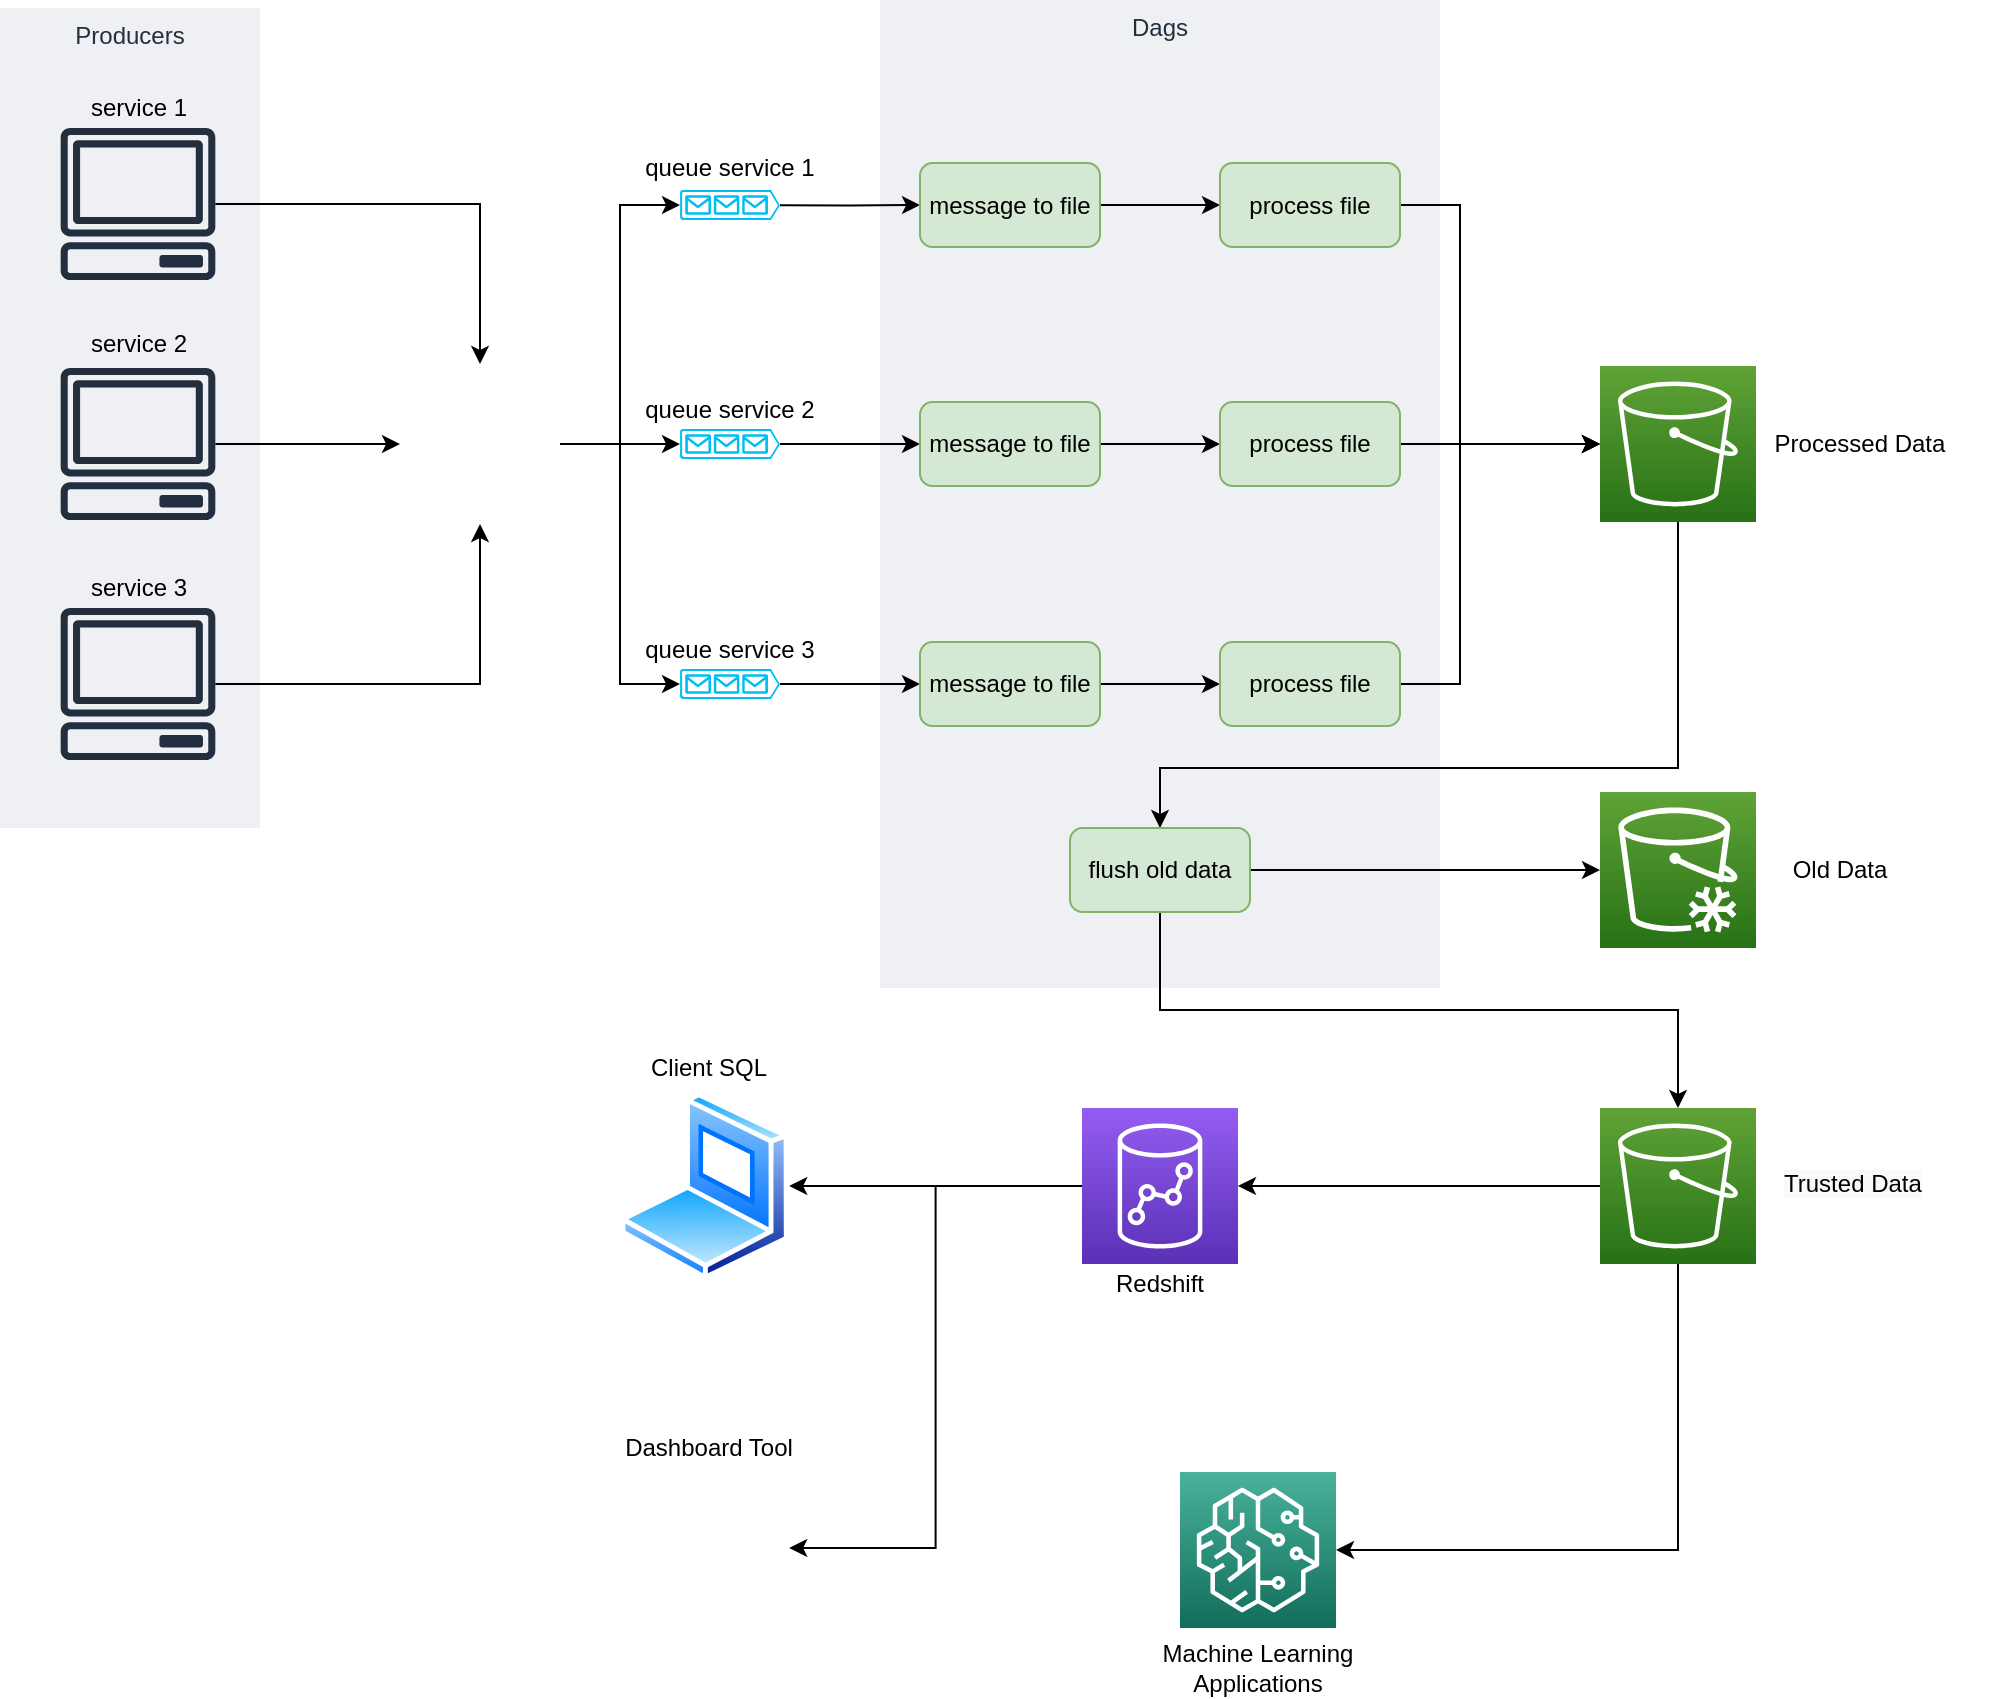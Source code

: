 <mxfile version="13.6.5" type="device"><diagram id="l-oAeEIil7VES-t8uhLD" name="Page-1"><mxGraphModel dx="782" dy="441" grid="1" gridSize="10" guides="1" tooltips="1" connect="1" arrows="1" fold="1" page="1" pageScale="1" pageWidth="850" pageHeight="1100" math="0" shadow="0"><root><mxCell id="0"/><mxCell id="1" parent="0"/><mxCell id="vB4gxbvVN1kazl4kuBnm-22" value="Dags" style="fillColor=#EFF0F3;strokeColor=none;dashed=0;verticalAlign=top;fontStyle=0;fontColor=#232F3D;" vertex="1" parent="1"><mxGeometry x="440" y="36" width="280" height="494" as="geometry"/></mxCell><mxCell id="vB4gxbvVN1kazl4kuBnm-20" value="Producers" style="fillColor=#EFF0F3;strokeColor=none;dashed=0;verticalAlign=top;fontStyle=0;fontColor=#232F3D;" vertex="1" parent="1"><mxGeometry y="40" width="130" height="410" as="geometry"/></mxCell><mxCell id="vB4gxbvVN1kazl4kuBnm-11" style="edgeStyle=orthogonalEdgeStyle;rounded=0;orthogonalLoop=1;jettySize=auto;html=1;entryX=0;entryY=0.5;entryDx=0;entryDy=0;entryPerimeter=0;" edge="1" parent="1" source="vB4gxbvVN1kazl4kuBnm-1" target="vB4gxbvVN1kazl4kuBnm-8"><mxGeometry relative="1" as="geometry"/></mxCell><mxCell id="vB4gxbvVN1kazl4kuBnm-12" style="edgeStyle=orthogonalEdgeStyle;rounded=0;orthogonalLoop=1;jettySize=auto;html=1;entryX=0;entryY=0.5;entryDx=0;entryDy=0;entryPerimeter=0;" edge="1" parent="1" source="vB4gxbvVN1kazl4kuBnm-1" target="vB4gxbvVN1kazl4kuBnm-9"><mxGeometry relative="1" as="geometry"/></mxCell><mxCell id="vB4gxbvVN1kazl4kuBnm-13" style="edgeStyle=orthogonalEdgeStyle;rounded=0;orthogonalLoop=1;jettySize=auto;html=1;entryX=0;entryY=0.5;entryDx=0;entryDy=0;entryPerimeter=0;" edge="1" parent="1" source="vB4gxbvVN1kazl4kuBnm-1" target="vB4gxbvVN1kazl4kuBnm-10"><mxGeometry relative="1" as="geometry"/></mxCell><mxCell id="vB4gxbvVN1kazl4kuBnm-1" value="" style="shape=image;verticalLabelPosition=bottom;labelBackgroundColor=#ffffff;verticalAlign=top;aspect=fixed;imageAspect=0;image=https://pbs.twimg.com/profile_images/1223261138059780097/eH73w5lN_400x400.jpg;" vertex="1" parent="1"><mxGeometry x="200" y="218" width="80" height="80" as="geometry"/></mxCell><mxCell id="vB4gxbvVN1kazl4kuBnm-5" style="edgeStyle=orthogonalEdgeStyle;rounded=0;orthogonalLoop=1;jettySize=auto;html=1;entryX=0.5;entryY=0;entryDx=0;entryDy=0;" edge="1" parent="1" source="vB4gxbvVN1kazl4kuBnm-2" target="vB4gxbvVN1kazl4kuBnm-1"><mxGeometry relative="1" as="geometry"/></mxCell><mxCell id="vB4gxbvVN1kazl4kuBnm-2" value="" style="outlineConnect=0;fontColor=#232F3E;gradientColor=none;fillColor=#232F3E;strokeColor=none;dashed=0;verticalLabelPosition=bottom;verticalAlign=top;align=center;html=1;fontSize=12;fontStyle=0;aspect=fixed;pointerEvents=1;shape=mxgraph.aws4.client;" vertex="1" parent="1"><mxGeometry x="30" y="100" width="78" height="76" as="geometry"/></mxCell><mxCell id="vB4gxbvVN1kazl4kuBnm-6" style="edgeStyle=orthogonalEdgeStyle;rounded=0;orthogonalLoop=1;jettySize=auto;html=1;entryX=0;entryY=0.5;entryDx=0;entryDy=0;" edge="1" parent="1" source="vB4gxbvVN1kazl4kuBnm-3" target="vB4gxbvVN1kazl4kuBnm-1"><mxGeometry relative="1" as="geometry"/></mxCell><mxCell id="vB4gxbvVN1kazl4kuBnm-3" value="" style="outlineConnect=0;fontColor=#232F3E;gradientColor=none;fillColor=#232F3E;strokeColor=none;dashed=0;verticalLabelPosition=bottom;verticalAlign=top;align=center;html=1;fontSize=12;fontStyle=0;aspect=fixed;pointerEvents=1;shape=mxgraph.aws4.client;" vertex="1" parent="1"><mxGeometry x="30" y="220" width="78" height="76" as="geometry"/></mxCell><mxCell id="vB4gxbvVN1kazl4kuBnm-7" style="edgeStyle=orthogonalEdgeStyle;rounded=0;orthogonalLoop=1;jettySize=auto;html=1;entryX=0.5;entryY=1;entryDx=0;entryDy=0;" edge="1" parent="1" source="vB4gxbvVN1kazl4kuBnm-4" target="vB4gxbvVN1kazl4kuBnm-1"><mxGeometry relative="1" as="geometry"/></mxCell><mxCell id="vB4gxbvVN1kazl4kuBnm-4" value="" style="outlineConnect=0;fontColor=#232F3E;gradientColor=none;fillColor=#232F3E;strokeColor=none;dashed=0;verticalLabelPosition=bottom;verticalAlign=top;align=center;html=1;fontSize=12;fontStyle=0;aspect=fixed;pointerEvents=1;shape=mxgraph.aws4.client;" vertex="1" parent="1"><mxGeometry x="30" y="340" width="78" height="76" as="geometry"/></mxCell><mxCell id="vB4gxbvVN1kazl4kuBnm-26" style="edgeStyle=orthogonalEdgeStyle;rounded=0;orthogonalLoop=1;jettySize=auto;html=1;exitX=1;exitY=0.51;exitDx=0;exitDy=0;exitPerimeter=0;entryX=0;entryY=0.5;entryDx=0;entryDy=0;" edge="1" parent="1" source="vB4gxbvVN1kazl4kuBnm-8" target="vB4gxbvVN1kazl4kuBnm-25"><mxGeometry relative="1" as="geometry"/></mxCell><mxCell id="vB4gxbvVN1kazl4kuBnm-8" value="" style="verticalLabelPosition=bottom;html=1;verticalAlign=top;align=center;strokeColor=none;fillColor=#00BEF2;shape=mxgraph.azure.queue_generic;pointerEvents=1;" vertex="1" parent="1"><mxGeometry x="340" y="131" width="50" height="15" as="geometry"/></mxCell><mxCell id="vB4gxbvVN1kazl4kuBnm-27" style="edgeStyle=orthogonalEdgeStyle;rounded=0;orthogonalLoop=1;jettySize=auto;html=1;entryX=0;entryY=0.5;entryDx=0;entryDy=0;" edge="1" parent="1" source="vB4gxbvVN1kazl4kuBnm-9" target="vB4gxbvVN1kazl4kuBnm-24"><mxGeometry relative="1" as="geometry"/></mxCell><mxCell id="vB4gxbvVN1kazl4kuBnm-9" value="" style="verticalLabelPosition=bottom;html=1;verticalAlign=top;align=center;strokeColor=none;fillColor=#00BEF2;shape=mxgraph.azure.queue_generic;pointerEvents=1;" vertex="1" parent="1"><mxGeometry x="340" y="250.5" width="50" height="15" as="geometry"/></mxCell><mxCell id="vB4gxbvVN1kazl4kuBnm-28" style="edgeStyle=orthogonalEdgeStyle;rounded=0;orthogonalLoop=1;jettySize=auto;html=1;entryX=0;entryY=0.5;entryDx=0;entryDy=0;" edge="1" parent="1" source="vB4gxbvVN1kazl4kuBnm-10" target="vB4gxbvVN1kazl4kuBnm-23"><mxGeometry relative="1" as="geometry"/></mxCell><mxCell id="vB4gxbvVN1kazl4kuBnm-10" value="" style="verticalLabelPosition=bottom;html=1;verticalAlign=top;align=center;strokeColor=none;fillColor=#00BEF2;shape=mxgraph.azure.queue_generic;pointerEvents=1;" vertex="1" parent="1"><mxGeometry x="340" y="370.5" width="50" height="15" as="geometry"/></mxCell><mxCell id="vB4gxbvVN1kazl4kuBnm-14" value="service 1" style="text;html=1;strokeColor=none;fillColor=none;align=center;verticalAlign=middle;whiteSpace=wrap;rounded=0;" vertex="1" parent="1"><mxGeometry x="43.5" y="80" width="51" height="20" as="geometry"/></mxCell><mxCell id="vB4gxbvVN1kazl4kuBnm-15" value="service 2" style="text;html=1;strokeColor=none;fillColor=none;align=center;verticalAlign=middle;whiteSpace=wrap;rounded=0;" vertex="1" parent="1"><mxGeometry x="43.5" y="198" width="51" height="20" as="geometry"/></mxCell><mxCell id="vB4gxbvVN1kazl4kuBnm-16" value="service 3" style="text;html=1;strokeColor=none;fillColor=none;align=center;verticalAlign=middle;whiteSpace=wrap;rounded=0;" vertex="1" parent="1"><mxGeometry x="43.5" y="320" width="51" height="20" as="geometry"/></mxCell><mxCell id="vB4gxbvVN1kazl4kuBnm-17" value="queue service 1" style="text;html=1;strokeColor=none;fillColor=none;align=center;verticalAlign=middle;whiteSpace=wrap;rounded=0;" vertex="1" parent="1"><mxGeometry x="320" y="110" width="90" height="20" as="geometry"/></mxCell><mxCell id="vB4gxbvVN1kazl4kuBnm-18" value="queue service 2" style="text;html=1;strokeColor=none;fillColor=none;align=center;verticalAlign=middle;whiteSpace=wrap;rounded=0;" vertex="1" parent="1"><mxGeometry x="320" y="230.5" width="90" height="20" as="geometry"/></mxCell><mxCell id="vB4gxbvVN1kazl4kuBnm-19" value="queue service 3" style="text;html=1;strokeColor=none;fillColor=none;align=center;verticalAlign=middle;whiteSpace=wrap;rounded=0;" vertex="1" parent="1"><mxGeometry x="320" y="350.5" width="90" height="20" as="geometry"/></mxCell><mxCell id="vB4gxbvVN1kazl4kuBnm-21" value="" style="shape=image;verticalLabelPosition=bottom;labelBackgroundColor=#ffffff;verticalAlign=top;aspect=fixed;imageAspect=0;image=https://miro.medium.com/max/1080/1*6jjSw8IqGbsPZp7L_43YyQ.png;" vertex="1" parent="1"><mxGeometry x="450" y="40" width="62" height="62" as="geometry"/></mxCell><mxCell id="vB4gxbvVN1kazl4kuBnm-35" style="edgeStyle=orthogonalEdgeStyle;rounded=0;orthogonalLoop=1;jettySize=auto;html=1;exitX=1;exitY=0.5;exitDx=0;exitDy=0;entryX=0;entryY=0.5;entryDx=0;entryDy=0;" edge="1" parent="1" source="vB4gxbvVN1kazl4kuBnm-23" target="vB4gxbvVN1kazl4kuBnm-34"><mxGeometry relative="1" as="geometry"/></mxCell><mxCell id="vB4gxbvVN1kazl4kuBnm-23" value="message to file" style="rounded=1;whiteSpace=wrap;html=1;fillColor=#d5e8d4;strokeColor=#82b366;" vertex="1" parent="1"><mxGeometry x="460" y="357" width="90" height="42" as="geometry"/></mxCell><mxCell id="vB4gxbvVN1kazl4kuBnm-33" style="edgeStyle=orthogonalEdgeStyle;rounded=0;orthogonalLoop=1;jettySize=auto;html=1;exitX=1;exitY=0.5;exitDx=0;exitDy=0;entryX=0;entryY=0.5;entryDx=0;entryDy=0;" edge="1" parent="1" source="vB4gxbvVN1kazl4kuBnm-24" target="vB4gxbvVN1kazl4kuBnm-32"><mxGeometry relative="1" as="geometry"/></mxCell><mxCell id="vB4gxbvVN1kazl4kuBnm-24" value="message to file" style="rounded=1;whiteSpace=wrap;html=1;fillColor=#d5e8d4;strokeColor=#82b366;" vertex="1" parent="1"><mxGeometry x="460" y="237" width="90" height="42" as="geometry"/></mxCell><mxCell id="vB4gxbvVN1kazl4kuBnm-31" style="edgeStyle=orthogonalEdgeStyle;rounded=0;orthogonalLoop=1;jettySize=auto;html=1;" edge="1" parent="1" source="vB4gxbvVN1kazl4kuBnm-25" target="vB4gxbvVN1kazl4kuBnm-30"><mxGeometry relative="1" as="geometry"/></mxCell><mxCell id="vB4gxbvVN1kazl4kuBnm-25" value="message to file" style="rounded=1;whiteSpace=wrap;html=1;fillColor=#d5e8d4;strokeColor=#82b366;" vertex="1" parent="1"><mxGeometry x="460" y="117.5" width="90" height="42" as="geometry"/></mxCell><mxCell id="vB4gxbvVN1kazl4kuBnm-45" style="edgeStyle=orthogonalEdgeStyle;rounded=0;orthogonalLoop=1;jettySize=auto;html=1;" edge="1" parent="1" source="vB4gxbvVN1kazl4kuBnm-30" target="vB4gxbvVN1kazl4kuBnm-37"><mxGeometry relative="1" as="geometry"><Array as="points"><mxPoint x="730" y="139"/><mxPoint x="730" y="258"/></Array></mxGeometry></mxCell><mxCell id="vB4gxbvVN1kazl4kuBnm-30" value="process file" style="rounded=1;whiteSpace=wrap;html=1;fillColor=#d5e8d4;strokeColor=#82b366;" vertex="1" parent="1"><mxGeometry x="610" y="117.5" width="90" height="42" as="geometry"/></mxCell><mxCell id="vB4gxbvVN1kazl4kuBnm-46" style="edgeStyle=orthogonalEdgeStyle;rounded=0;orthogonalLoop=1;jettySize=auto;html=1;" edge="1" parent="1" source="vB4gxbvVN1kazl4kuBnm-32" target="vB4gxbvVN1kazl4kuBnm-37"><mxGeometry relative="1" as="geometry"/></mxCell><mxCell id="vB4gxbvVN1kazl4kuBnm-32" value="process file" style="rounded=1;whiteSpace=wrap;html=1;fillColor=#d5e8d4;strokeColor=#82b366;" vertex="1" parent="1"><mxGeometry x="610" y="237" width="90" height="42" as="geometry"/></mxCell><mxCell id="vB4gxbvVN1kazl4kuBnm-47" style="edgeStyle=orthogonalEdgeStyle;rounded=0;orthogonalLoop=1;jettySize=auto;html=1;" edge="1" parent="1" source="vB4gxbvVN1kazl4kuBnm-34" target="vB4gxbvVN1kazl4kuBnm-37"><mxGeometry relative="1" as="geometry"><Array as="points"><mxPoint x="730" y="378"/><mxPoint x="730" y="258"/></Array></mxGeometry></mxCell><mxCell id="vB4gxbvVN1kazl4kuBnm-34" value="process file" style="rounded=1;whiteSpace=wrap;html=1;fillColor=#d5e8d4;strokeColor=#82b366;" vertex="1" parent="1"><mxGeometry x="610" y="357" width="90" height="42" as="geometry"/></mxCell><mxCell id="vB4gxbvVN1kazl4kuBnm-49" style="edgeStyle=orthogonalEdgeStyle;rounded=0;orthogonalLoop=1;jettySize=auto;html=1;entryX=0.5;entryY=0;entryDx=0;entryDy=0;" edge="1" parent="1" source="vB4gxbvVN1kazl4kuBnm-37" target="vB4gxbvVN1kazl4kuBnm-48"><mxGeometry relative="1" as="geometry"><Array as="points"><mxPoint x="839" y="420"/><mxPoint x="580" y="420"/></Array></mxGeometry></mxCell><mxCell id="vB4gxbvVN1kazl4kuBnm-37" value="" style="outlineConnect=0;fontColor=#232F3E;gradientColor=#60A337;gradientDirection=north;fillColor=#277116;strokeColor=#ffffff;dashed=0;verticalLabelPosition=bottom;verticalAlign=top;align=center;html=1;fontSize=12;fontStyle=0;aspect=fixed;shape=mxgraph.aws4.resourceIcon;resIcon=mxgraph.aws4.s3;" vertex="1" parent="1"><mxGeometry x="800" y="219" width="78" height="78" as="geometry"/></mxCell><mxCell id="vB4gxbvVN1kazl4kuBnm-39" value="" style="outlineConnect=0;fontColor=#232F3E;gradientColor=#60A337;gradientDirection=north;fillColor=#277116;strokeColor=#ffffff;dashed=0;verticalLabelPosition=bottom;verticalAlign=top;align=center;html=1;fontSize=12;fontStyle=0;aspect=fixed;shape=mxgraph.aws4.resourceIcon;resIcon=mxgraph.aws4.glacier;" vertex="1" parent="1"><mxGeometry x="800" y="432" width="78" height="78" as="geometry"/></mxCell><mxCell id="vB4gxbvVN1kazl4kuBnm-50" style="edgeStyle=orthogonalEdgeStyle;rounded=0;orthogonalLoop=1;jettySize=auto;html=1;" edge="1" parent="1" source="vB4gxbvVN1kazl4kuBnm-48" target="vB4gxbvVN1kazl4kuBnm-39"><mxGeometry relative="1" as="geometry"/></mxCell><mxCell id="vB4gxbvVN1kazl4kuBnm-52" style="edgeStyle=orthogonalEdgeStyle;rounded=0;orthogonalLoop=1;jettySize=auto;html=1;exitX=0.5;exitY=1;exitDx=0;exitDy=0;" edge="1" parent="1" source="vB4gxbvVN1kazl4kuBnm-48" target="vB4gxbvVN1kazl4kuBnm-51"><mxGeometry relative="1" as="geometry"/></mxCell><mxCell id="vB4gxbvVN1kazl4kuBnm-48" value="flush old data" style="rounded=1;whiteSpace=wrap;html=1;fillColor=#d5e8d4;strokeColor=#82b366;" vertex="1" parent="1"><mxGeometry x="535" y="450" width="90" height="42" as="geometry"/></mxCell><mxCell id="vB4gxbvVN1kazl4kuBnm-57" style="edgeStyle=orthogonalEdgeStyle;rounded=0;orthogonalLoop=1;jettySize=auto;html=1;" edge="1" parent="1" source="vB4gxbvVN1kazl4kuBnm-51" target="vB4gxbvVN1kazl4kuBnm-56"><mxGeometry relative="1" as="geometry"/></mxCell><mxCell id="vB4gxbvVN1kazl4kuBnm-73" style="edgeStyle=orthogonalEdgeStyle;rounded=0;orthogonalLoop=1;jettySize=auto;html=1;" edge="1" parent="1" source="vB4gxbvVN1kazl4kuBnm-51" target="vB4gxbvVN1kazl4kuBnm-72"><mxGeometry relative="1" as="geometry"><mxPoint x="839" y="860" as="targetPoint"/><Array as="points"><mxPoint x="839" y="811"/></Array></mxGeometry></mxCell><mxCell id="vB4gxbvVN1kazl4kuBnm-51" value="" style="outlineConnect=0;fontColor=#232F3E;gradientColor=#60A337;gradientDirection=north;fillColor=#277116;strokeColor=#ffffff;dashed=0;verticalLabelPosition=bottom;verticalAlign=top;align=center;html=1;fontSize=12;fontStyle=0;aspect=fixed;shape=mxgraph.aws4.resourceIcon;resIcon=mxgraph.aws4.s3;" vertex="1" parent="1"><mxGeometry x="800" y="590" width="78" height="78" as="geometry"/></mxCell><mxCell id="vB4gxbvVN1kazl4kuBnm-53" value="Old Data" style="text;html=1;strokeColor=none;fillColor=none;align=center;verticalAlign=middle;whiteSpace=wrap;rounded=0;" vertex="1" parent="1"><mxGeometry x="890" y="461" width="60" height="20" as="geometry"/></mxCell><mxCell id="vB4gxbvVN1kazl4kuBnm-54" value="Processed Data" style="text;html=1;strokeColor=none;fillColor=none;align=center;verticalAlign=middle;whiteSpace=wrap;rounded=0;" vertex="1" parent="1"><mxGeometry x="880" y="248" width="100" height="20" as="geometry"/></mxCell><mxCell id="vB4gxbvVN1kazl4kuBnm-55" value="&lt;span style=&quot;color: rgb(0 , 0 , 0) ; font-family: &amp;#34;helvetica&amp;#34; ; font-size: 12px ; font-style: normal ; font-weight: 400 ; letter-spacing: normal ; text-align: center ; text-indent: 0px ; text-transform: none ; word-spacing: 0px ; background-color: rgb(248 , 249 , 250) ; display: inline ; float: none&quot;&gt;Trusted Data&lt;/span&gt;" style="text;whiteSpace=wrap;html=1;" vertex="1" parent="1"><mxGeometry x="890" y="614" width="110" height="30" as="geometry"/></mxCell><mxCell id="vB4gxbvVN1kazl4kuBnm-59" style="edgeStyle=orthogonalEdgeStyle;rounded=0;orthogonalLoop=1;jettySize=auto;html=1;" edge="1" parent="1" source="vB4gxbvVN1kazl4kuBnm-56" target="vB4gxbvVN1kazl4kuBnm-58"><mxGeometry relative="1" as="geometry"/></mxCell><mxCell id="vB4gxbvVN1kazl4kuBnm-69" style="edgeStyle=orthogonalEdgeStyle;rounded=0;orthogonalLoop=1;jettySize=auto;html=1;entryX=1;entryY=0.5;entryDx=0;entryDy=0;" edge="1" parent="1" source="vB4gxbvVN1kazl4kuBnm-56" target="vB4gxbvVN1kazl4kuBnm-68"><mxGeometry relative="1" as="geometry"/></mxCell><mxCell id="vB4gxbvVN1kazl4kuBnm-56" value="" style="outlineConnect=0;fontColor=#232F3E;gradientColor=#945DF2;gradientDirection=north;fillColor=#5A30B5;strokeColor=#ffffff;dashed=0;verticalLabelPosition=bottom;verticalAlign=top;align=center;html=1;fontSize=12;fontStyle=0;aspect=fixed;shape=mxgraph.aws4.resourceIcon;resIcon=mxgraph.aws4.redshift;" vertex="1" parent="1"><mxGeometry x="541" y="590" width="78" height="78" as="geometry"/></mxCell><mxCell id="vB4gxbvVN1kazl4kuBnm-58" value="" style="aspect=fixed;perimeter=ellipsePerimeter;html=1;align=center;shadow=0;dashed=0;spacingTop=3;image;image=img/lib/active_directory/laptop_client.svg;" vertex="1" parent="1"><mxGeometry x="310" y="582" width="84.6" height="94" as="geometry"/></mxCell><mxCell id="vB4gxbvVN1kazl4kuBnm-68" value="" style="shape=image;verticalLabelPosition=bottom;labelBackgroundColor=#ffffff;verticalAlign=top;aspect=fixed;imageAspect=0;image=https://upload.wikimedia.org/wikipedia/commons/thumb/c/c9/Power_bi_logo_black.svg/1200px-Power_bi_logo_black.svg.png;" vertex="1" parent="1"><mxGeometry x="314.6" y="770" width="80" height="80" as="geometry"/></mxCell><mxCell id="vB4gxbvVN1kazl4kuBnm-70" value="Client SQL" style="text;html=1;strokeColor=none;fillColor=none;align=center;verticalAlign=middle;whiteSpace=wrap;rounded=0;" vertex="1" parent="1"><mxGeometry x="322.1" y="560" width="65" height="20" as="geometry"/></mxCell><mxCell id="vB4gxbvVN1kazl4kuBnm-71" value="Dashboard Tool" style="text;html=1;strokeColor=none;fillColor=none;align=center;verticalAlign=middle;whiteSpace=wrap;rounded=0;" vertex="1" parent="1"><mxGeometry x="309.3" y="750" width="90.6" height="20" as="geometry"/></mxCell><mxCell id="vB4gxbvVN1kazl4kuBnm-72" value="" style="outlineConnect=0;fontColor=#232F3E;gradientColor=#4AB29A;gradientDirection=north;fillColor=#116D5B;strokeColor=#ffffff;dashed=0;verticalLabelPosition=bottom;verticalAlign=top;align=center;html=1;fontSize=12;fontStyle=0;aspect=fixed;shape=mxgraph.aws4.resourceIcon;resIcon=mxgraph.aws4.sagemaker;" vertex="1" parent="1"><mxGeometry x="590" y="772" width="78" height="78" as="geometry"/></mxCell><mxCell id="vB4gxbvVN1kazl4kuBnm-74" value="Machine Learning Applications" style="text;html=1;strokeColor=none;fillColor=none;align=center;verticalAlign=middle;whiteSpace=wrap;rounded=0;" vertex="1" parent="1"><mxGeometry x="569" y="860" width="120" height="20" as="geometry"/></mxCell><mxCell id="vB4gxbvVN1kazl4kuBnm-75" value="Redshift" style="text;html=1;strokeColor=none;fillColor=none;align=center;verticalAlign=middle;whiteSpace=wrap;rounded=0;" vertex="1" parent="1"><mxGeometry x="555" y="668" width="50" height="20" as="geometry"/></mxCell></root></mxGraphModel></diagram></mxfile>